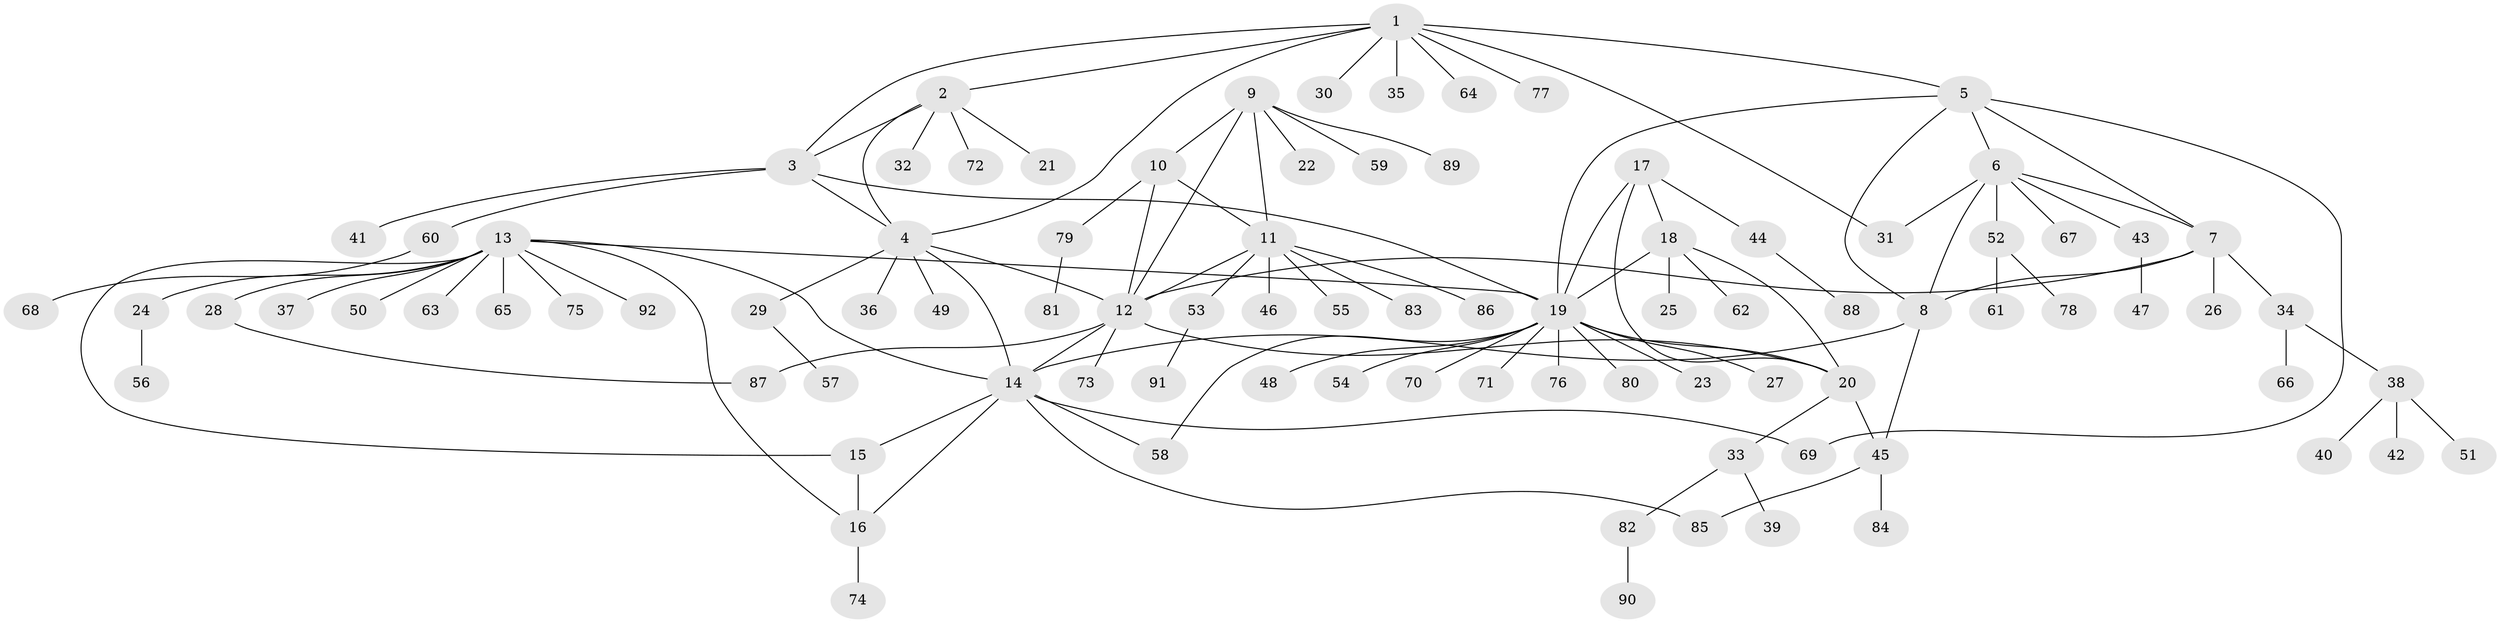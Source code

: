 // Generated by graph-tools (version 1.1) at 2025/55/03/09/25 04:55:15]
// undirected, 92 vertices, 118 edges
graph export_dot {
graph [start="1"]
  node [color=gray90,style=filled];
  1;
  2;
  3;
  4;
  5;
  6;
  7;
  8;
  9;
  10;
  11;
  12;
  13;
  14;
  15;
  16;
  17;
  18;
  19;
  20;
  21;
  22;
  23;
  24;
  25;
  26;
  27;
  28;
  29;
  30;
  31;
  32;
  33;
  34;
  35;
  36;
  37;
  38;
  39;
  40;
  41;
  42;
  43;
  44;
  45;
  46;
  47;
  48;
  49;
  50;
  51;
  52;
  53;
  54;
  55;
  56;
  57;
  58;
  59;
  60;
  61;
  62;
  63;
  64;
  65;
  66;
  67;
  68;
  69;
  70;
  71;
  72;
  73;
  74;
  75;
  76;
  77;
  78;
  79;
  80;
  81;
  82;
  83;
  84;
  85;
  86;
  87;
  88;
  89;
  90;
  91;
  92;
  1 -- 2;
  1 -- 3;
  1 -- 4;
  1 -- 5;
  1 -- 30;
  1 -- 31;
  1 -- 35;
  1 -- 64;
  1 -- 77;
  2 -- 3;
  2 -- 4;
  2 -- 21;
  2 -- 32;
  2 -- 72;
  3 -- 4;
  3 -- 19;
  3 -- 41;
  3 -- 60;
  4 -- 12;
  4 -- 14;
  4 -- 29;
  4 -- 36;
  4 -- 49;
  5 -- 6;
  5 -- 7;
  5 -- 8;
  5 -- 19;
  5 -- 69;
  6 -- 7;
  6 -- 8;
  6 -- 31;
  6 -- 43;
  6 -- 52;
  6 -- 67;
  7 -- 8;
  7 -- 12;
  7 -- 26;
  7 -- 34;
  8 -- 14;
  8 -- 45;
  9 -- 10;
  9 -- 11;
  9 -- 12;
  9 -- 22;
  9 -- 59;
  9 -- 89;
  10 -- 11;
  10 -- 12;
  10 -- 79;
  11 -- 12;
  11 -- 46;
  11 -- 53;
  11 -- 55;
  11 -- 83;
  11 -- 86;
  12 -- 14;
  12 -- 20;
  12 -- 73;
  12 -- 87;
  13 -- 14;
  13 -- 15;
  13 -- 16;
  13 -- 19;
  13 -- 24;
  13 -- 28;
  13 -- 37;
  13 -- 50;
  13 -- 63;
  13 -- 65;
  13 -- 75;
  13 -- 92;
  14 -- 15;
  14 -- 16;
  14 -- 58;
  14 -- 69;
  14 -- 85;
  15 -- 16;
  16 -- 74;
  17 -- 18;
  17 -- 19;
  17 -- 20;
  17 -- 44;
  18 -- 19;
  18 -- 20;
  18 -- 25;
  18 -- 62;
  19 -- 20;
  19 -- 23;
  19 -- 27;
  19 -- 48;
  19 -- 54;
  19 -- 58;
  19 -- 70;
  19 -- 71;
  19 -- 76;
  19 -- 80;
  20 -- 33;
  20 -- 45;
  24 -- 56;
  28 -- 87;
  29 -- 57;
  33 -- 39;
  33 -- 82;
  34 -- 38;
  34 -- 66;
  38 -- 40;
  38 -- 42;
  38 -- 51;
  43 -- 47;
  44 -- 88;
  45 -- 84;
  45 -- 85;
  52 -- 61;
  52 -- 78;
  53 -- 91;
  60 -- 68;
  79 -- 81;
  82 -- 90;
}
